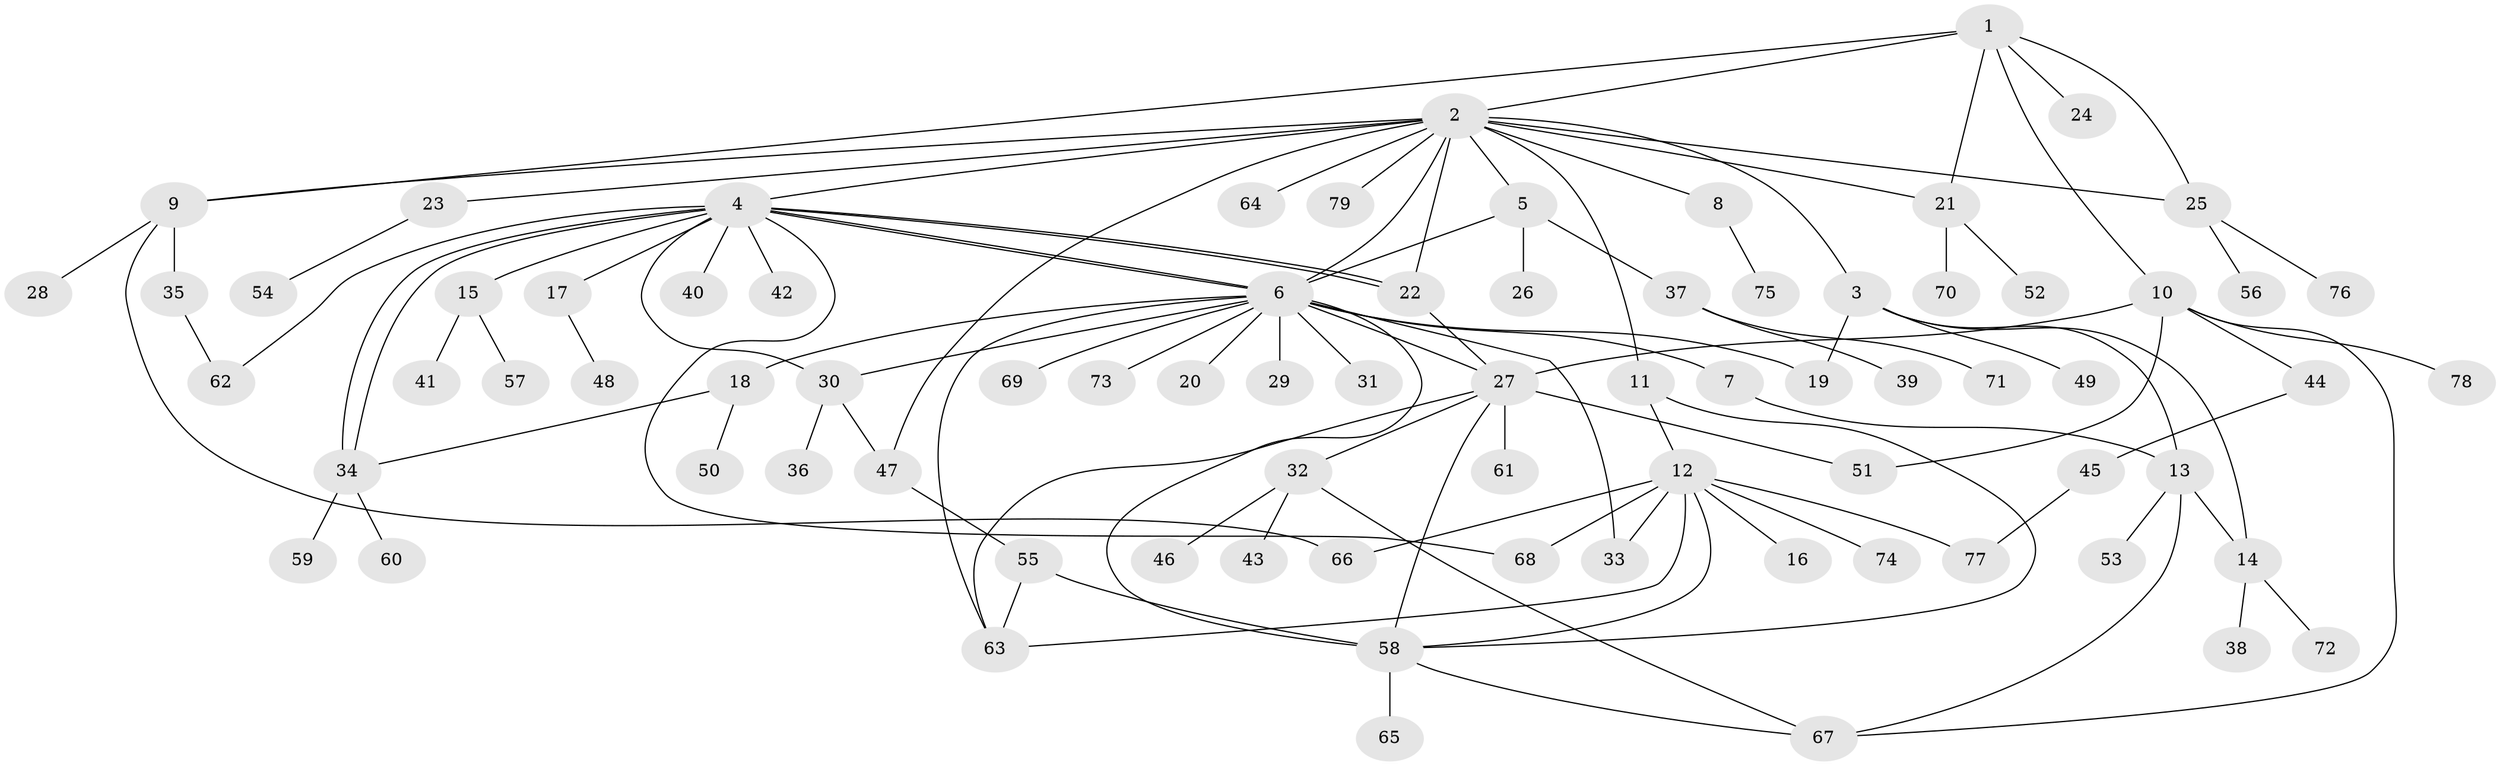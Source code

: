 // Generated by graph-tools (version 1.1) at 2025/11/02/27/25 16:11:15]
// undirected, 79 vertices, 111 edges
graph export_dot {
graph [start="1"]
  node [color=gray90,style=filled];
  1;
  2;
  3;
  4;
  5;
  6;
  7;
  8;
  9;
  10;
  11;
  12;
  13;
  14;
  15;
  16;
  17;
  18;
  19;
  20;
  21;
  22;
  23;
  24;
  25;
  26;
  27;
  28;
  29;
  30;
  31;
  32;
  33;
  34;
  35;
  36;
  37;
  38;
  39;
  40;
  41;
  42;
  43;
  44;
  45;
  46;
  47;
  48;
  49;
  50;
  51;
  52;
  53;
  54;
  55;
  56;
  57;
  58;
  59;
  60;
  61;
  62;
  63;
  64;
  65;
  66;
  67;
  68;
  69;
  70;
  71;
  72;
  73;
  74;
  75;
  76;
  77;
  78;
  79;
  1 -- 2;
  1 -- 9;
  1 -- 10;
  1 -- 21;
  1 -- 24;
  1 -- 25;
  2 -- 3;
  2 -- 4;
  2 -- 5;
  2 -- 6;
  2 -- 8;
  2 -- 9;
  2 -- 11;
  2 -- 21;
  2 -- 22;
  2 -- 23;
  2 -- 25;
  2 -- 47;
  2 -- 64;
  2 -- 79;
  3 -- 13;
  3 -- 14;
  3 -- 19;
  3 -- 49;
  4 -- 6;
  4 -- 6;
  4 -- 15;
  4 -- 17;
  4 -- 22;
  4 -- 22;
  4 -- 30;
  4 -- 34;
  4 -- 34;
  4 -- 40;
  4 -- 42;
  4 -- 62;
  4 -- 68;
  5 -- 6;
  5 -- 26;
  5 -- 37;
  6 -- 7;
  6 -- 18;
  6 -- 19;
  6 -- 20;
  6 -- 27;
  6 -- 29;
  6 -- 30;
  6 -- 31;
  6 -- 33;
  6 -- 58;
  6 -- 63;
  6 -- 69;
  6 -- 73;
  7 -- 13;
  8 -- 75;
  9 -- 28;
  9 -- 35;
  9 -- 66;
  10 -- 27;
  10 -- 44;
  10 -- 51;
  10 -- 67;
  10 -- 78;
  11 -- 12;
  11 -- 58;
  12 -- 16;
  12 -- 33;
  12 -- 58;
  12 -- 63;
  12 -- 66;
  12 -- 68;
  12 -- 74;
  12 -- 77;
  13 -- 14;
  13 -- 53;
  13 -- 67;
  14 -- 38;
  14 -- 72;
  15 -- 41;
  15 -- 57;
  17 -- 48;
  18 -- 34;
  18 -- 50;
  21 -- 52;
  21 -- 70;
  22 -- 27;
  23 -- 54;
  25 -- 56;
  25 -- 76;
  27 -- 32;
  27 -- 51;
  27 -- 58;
  27 -- 61;
  27 -- 63;
  30 -- 36;
  30 -- 47;
  32 -- 43;
  32 -- 46;
  32 -- 67;
  34 -- 59;
  34 -- 60;
  35 -- 62;
  37 -- 39;
  37 -- 71;
  44 -- 45;
  45 -- 77;
  47 -- 55;
  55 -- 58;
  55 -- 63;
  58 -- 65;
  58 -- 67;
}
